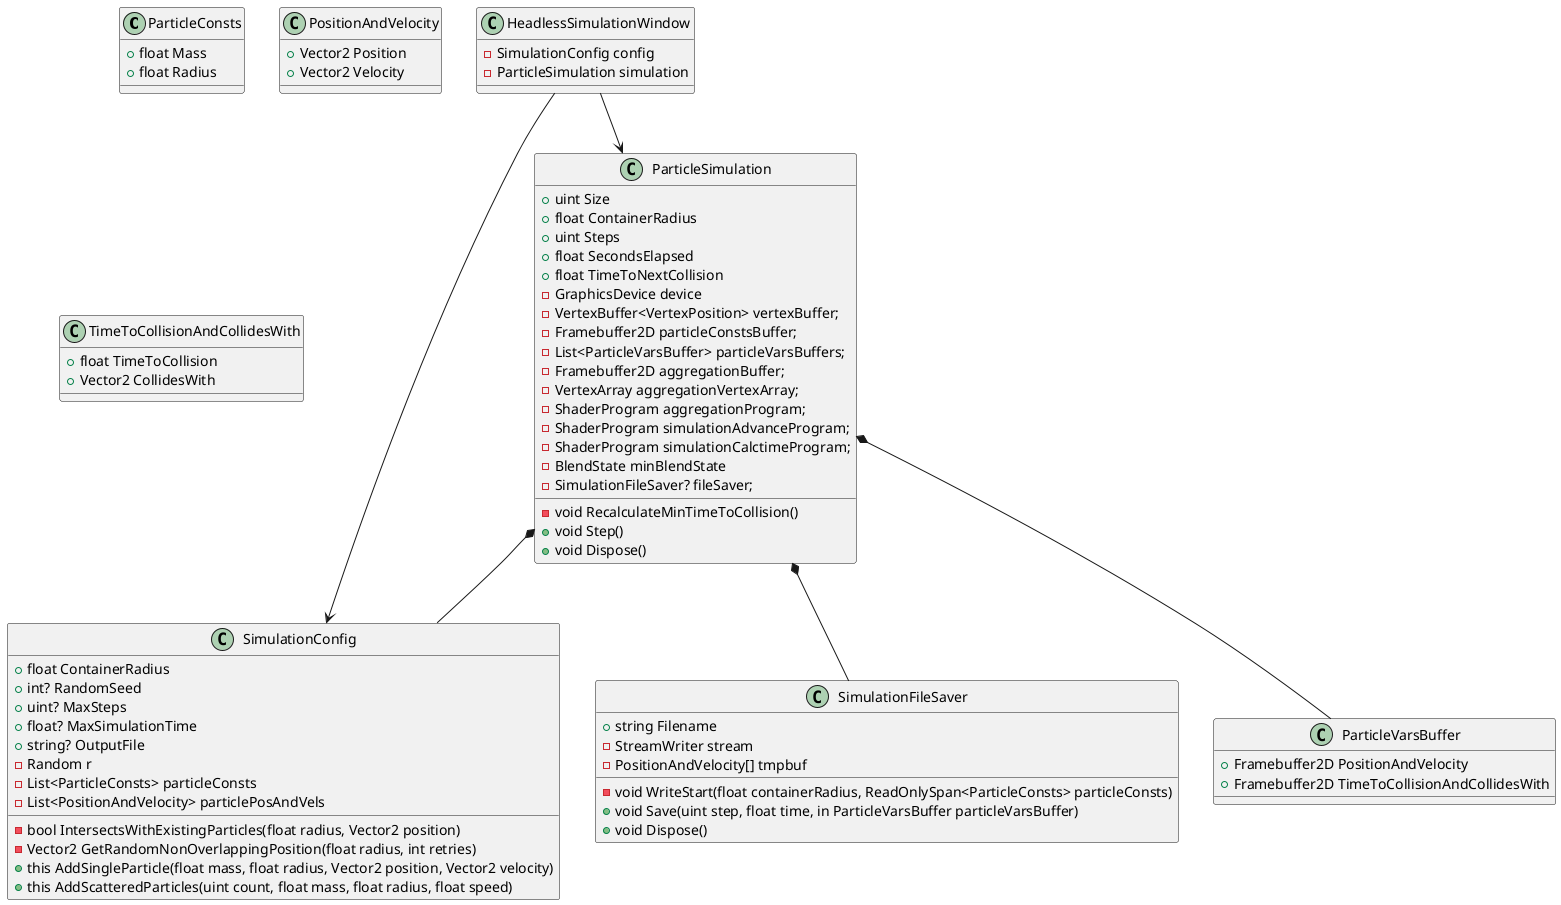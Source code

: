@startuml

class ParticleConsts {
    + float Mass
    + float Radius
}

class PositionAndVelocity {
    + Vector2 Position
    + Vector2 Velocity
}

class TimeToCollisionAndCollidesWith
{
    + float TimeToCollision
    + Vector2 CollidesWith
}

class SimulationConfig {
    + float ContainerRadius
    + int? RandomSeed
    + uint? MaxSteps
    + float? MaxSimulationTime
    + string? OutputFile
    - Random r
    - List<ParticleConsts> particleConsts
    - List<PositionAndVelocity> particlePosAndVels
    - bool IntersectsWithExistingParticles(float radius, Vector2 position)
    - Vector2 GetRandomNonOverlappingPosition(float radius, int retries)
    + this AddSingleParticle(float mass, float radius, Vector2 position, Vector2 velocity)
    + this AddScatteredParticles(uint count, float mass, float radius, float speed)
}

class SimulationFileSaver {
    + string Filename
    - StreamWriter stream
    - PositionAndVelocity[] tmpbuf
    - void WriteStart(float containerRadius, ReadOnlySpan<ParticleConsts> particleConsts)
    + void Save(uint step, float time, in ParticleVarsBuffer particleVarsBuffer)
    + void Dispose()
}

class ParticleSimulation {
    + uint Size
    + float ContainerRadius
    + uint Steps
    + float SecondsElapsed
    + float TimeToNextCollision
    - GraphicsDevice device
    - VertexBuffer<VertexPosition> vertexBuffer;
    - Framebuffer2D particleConstsBuffer;
    - List<ParticleVarsBuffer> particleVarsBuffers;
    - Framebuffer2D aggregationBuffer;
    - VertexArray aggregationVertexArray;
    - ShaderProgram aggregationProgram;
    - ShaderProgram simulationAdvanceProgram;
    - ShaderProgram simulationCalctimeProgram;
    - BlendState minBlendState
    - SimulationFileSaver? fileSaver;
    - void RecalculateMinTimeToCollision()
    + void Step()
    + void Dispose()
}

class ParticleVarsBuffer {
    + Framebuffer2D PositionAndVelocity
    + Framebuffer2D TimeToCollisionAndCollidesWith
}

class HeadlessSimulationWindow
{
    - SimulationConfig config
    - ParticleSimulation simulation
}

ParticleSimulation *-- SimulationConfig
ParticleSimulation *-- SimulationFileSaver
ParticleSimulation *-- ParticleVarsBuffer

HeadlessSimulationWindow --> SimulationConfig
HeadlessSimulationWindow --> ParticleSimulation

@enduml